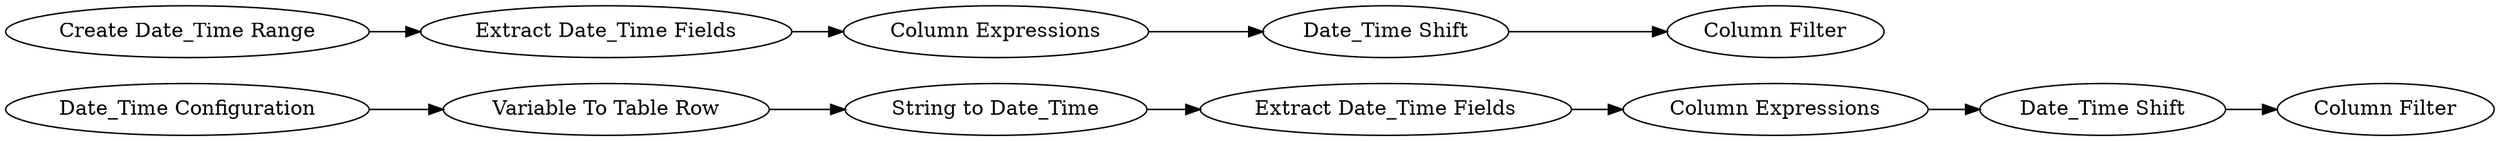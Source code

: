 digraph {
	28 -> 29
	15 -> 16
	19 -> 20
	20 -> 25
	25 -> 26
	17 -> 18
	26 -> 27
	27 -> 28
	16 -> 17
	10 -> 15
	16 [label="Column Expressions"]
	27 [label="Column Expressions"]
	20 [label="Variable To Table Row"]
	29 [label="Column Filter"]
	28 [label="Date_Time Shift"]
	18 [label="Column Filter"]
	26 [label="Extract Date_Time Fields"]
	15 [label="Extract Date_Time Fields"]
	25 [label="String to Date_Time"]
	17 [label="Date_Time Shift"]
	10 [label="Create Date_Time Range"]
	19 [label="Date_Time Configuration"]
	rankdir=LR
}
